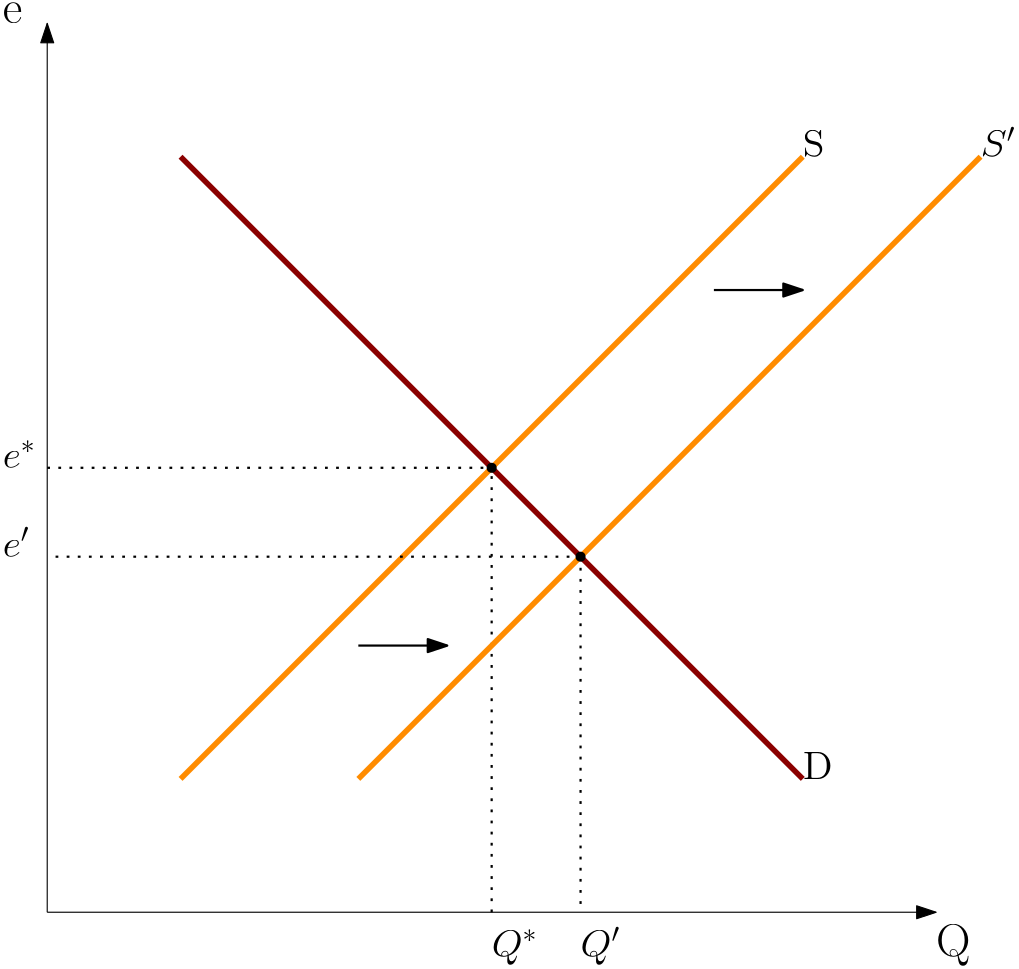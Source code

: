 <?xml version="1.0"?>
<!DOCTYPE ipe SYSTEM "ipe.dtd">
<ipe version="70218" creator="Ipe 7.2.28">
<info created="D:20240420213857" modified="D:20240516145920"/>
<ipestyle name="basic">
<symbol name="arrow/arc(spx)">
<path stroke="sym-stroke" fill="sym-stroke" pen="sym-pen">
0 0 m
-1 0.333 l
-1 -0.333 l
h
</path>
</symbol>
<symbol name="arrow/farc(spx)">
<path stroke="sym-stroke" fill="white" pen="sym-pen">
0 0 m
-1 0.333 l
-1 -0.333 l
h
</path>
</symbol>
<symbol name="arrow/ptarc(spx)">
<path stroke="sym-stroke" fill="sym-stroke" pen="sym-pen">
0 0 m
-1 0.333 l
-0.8 0 l
-1 -0.333 l
h
</path>
</symbol>
<symbol name="arrow/fptarc(spx)">
<path stroke="sym-stroke" fill="white" pen="sym-pen">
0 0 m
-1 0.333 l
-0.8 0 l
-1 -0.333 l
h
</path>
</symbol>
<symbol name="mark/circle(sx)" transformations="translations">
<path fill="sym-stroke">
0.6 0 0 0.6 0 0 e
0.4 0 0 0.4 0 0 e
</path>
</symbol>
<symbol name="mark/disk(sx)" transformations="translations">
<path fill="sym-stroke">
0.6 0 0 0.6 0 0 e
</path>
</symbol>
<symbol name="mark/fdisk(sfx)" transformations="translations">
<group>
<path fill="sym-fill">
0.5 0 0 0.5 0 0 e
</path>
<path fill="sym-stroke" fillrule="eofill">
0.6 0 0 0.6 0 0 e
0.4 0 0 0.4 0 0 e
</path>
</group>
</symbol>
<symbol name="mark/box(sx)" transformations="translations">
<path fill="sym-stroke" fillrule="eofill">
-0.6 -0.6 m
0.6 -0.6 l
0.6 0.6 l
-0.6 0.6 l
h
-0.4 -0.4 m
0.4 -0.4 l
0.4 0.4 l
-0.4 0.4 l
h
</path>
</symbol>
<symbol name="mark/square(sx)" transformations="translations">
<path fill="sym-stroke">
-0.6 -0.6 m
0.6 -0.6 l
0.6 0.6 l
-0.6 0.6 l
h
</path>
</symbol>
<symbol name="mark/fsquare(sfx)" transformations="translations">
<group>
<path fill="sym-fill">
-0.5 -0.5 m
0.5 -0.5 l
0.5 0.5 l
-0.5 0.5 l
h
</path>
<path fill="sym-stroke" fillrule="eofill">
-0.6 -0.6 m
0.6 -0.6 l
0.6 0.6 l
-0.6 0.6 l
h
-0.4 -0.4 m
0.4 -0.4 l
0.4 0.4 l
-0.4 0.4 l
h
</path>
</group>
</symbol>
<symbol name="mark/cross(sx)" transformations="translations">
<group>
<path fill="sym-stroke">
-0.43 -0.57 m
0.57 0.43 l
0.43 0.57 l
-0.57 -0.43 l
h
</path>
<path fill="sym-stroke">
-0.43 0.57 m
0.57 -0.43 l
0.43 -0.57 l
-0.57 0.43 l
h
</path>
</group>
</symbol>
<symbol name="arrow/fnormal(spx)">
<path stroke="sym-stroke" fill="white" pen="sym-pen">
0 0 m
-1 0.333 l
-1 -0.333 l
h
</path>
</symbol>
<symbol name="arrow/pointed(spx)">
<path stroke="sym-stroke" fill="sym-stroke" pen="sym-pen">
0 0 m
-1 0.333 l
-0.8 0 l
-1 -0.333 l
h
</path>
</symbol>
<symbol name="arrow/fpointed(spx)">
<path stroke="sym-stroke" fill="white" pen="sym-pen">
0 0 m
-1 0.333 l
-0.8 0 l
-1 -0.333 l
h
</path>
</symbol>
<symbol name="arrow/linear(spx)">
<path stroke="sym-stroke" pen="sym-pen">
-1 0.333 m
0 0 l
-1 -0.333 l
</path>
</symbol>
<symbol name="arrow/fdouble(spx)">
<path stroke="sym-stroke" fill="white" pen="sym-pen">
0 0 m
-1 0.333 l
-1 -0.333 l
h
-1 0 m
-2 0.333 l
-2 -0.333 l
h
</path>
</symbol>
<symbol name="arrow/double(spx)">
<path stroke="sym-stroke" fill="sym-stroke" pen="sym-pen">
0 0 m
-1 0.333 l
-1 -0.333 l
h
-1 0 m
-2 0.333 l
-2 -0.333 l
h
</path>
</symbol>
<symbol name="arrow/mid-normal(spx)">
<path stroke="sym-stroke" fill="sym-stroke" pen="sym-pen">
0.5 0 m
-0.5 0.333 l
-0.5 -0.333 l
h
</path>
</symbol>
<symbol name="arrow/mid-fnormal(spx)">
<path stroke="sym-stroke" fill="white" pen="sym-pen">
0.5 0 m
-0.5 0.333 l
-0.5 -0.333 l
h
</path>
</symbol>
<symbol name="arrow/mid-pointed(spx)">
<path stroke="sym-stroke" fill="sym-stroke" pen="sym-pen">
0.5 0 m
-0.5 0.333 l
-0.3 0 l
-0.5 -0.333 l
h
</path>
</symbol>
<symbol name="arrow/mid-fpointed(spx)">
<path stroke="sym-stroke" fill="white" pen="sym-pen">
0.5 0 m
-0.5 0.333 l
-0.3 0 l
-0.5 -0.333 l
h
</path>
</symbol>
<symbol name="arrow/mid-double(spx)">
<path stroke="sym-stroke" fill="sym-stroke" pen="sym-pen">
1 0 m
0 0.333 l
0 -0.333 l
h
0 0 m
-1 0.333 l
-1 -0.333 l
h
</path>
</symbol>
<symbol name="arrow/mid-fdouble(spx)">
<path stroke="sym-stroke" fill="white" pen="sym-pen">
1 0 m
0 0.333 l
0 -0.333 l
h
0 0 m
-1 0.333 l
-1 -0.333 l
h
</path>
</symbol>
<anglesize name="22.5 deg" value="22.5"/>
<anglesize name="30 deg" value="30"/>
<anglesize name="45 deg" value="45"/>
<anglesize name="60 deg" value="60"/>
<anglesize name="90 deg" value="90"/>
<arrowsize name="large" value="10"/>
<arrowsize name="small" value="5"/>
<arrowsize name="tiny" value="3"/>
<color name="blue" value="0 0 1"/>
<color name="brown" value="0.647 0.165 0.165"/>
<color name="darkblue" value="0 0 0.545"/>
<color name="darkcyan" value="0 0.545 0.545"/>
<color name="darkgray" value="0.663"/>
<color name="darkgreen" value="0 0.392 0"/>
<color name="darkmagenta" value="0.545 0 0.545"/>
<color name="darkorange" value="1 0.549 0"/>
<color name="darkred" value="0.545 0 0"/>
<color name="gold" value="1 0.843 0"/>
<color name="gray" value="0.745"/>
<color name="green" value="0 1 0"/>
<color name="lightblue" value="0.678 0.847 0.902"/>
<color name="lightcyan" value="0.878 1 1"/>
<color name="lightgray" value="0.827"/>
<color name="lightgreen" value="0.565 0.933 0.565"/>
<color name="lightyellow" value="1 1 0.878"/>
<color name="navy" value="0 0 0.502"/>
<color name="orange" value="1 0.647 0"/>
<color name="pink" value="1 0.753 0.796"/>
<color name="purple" value="0.627 0.125 0.941"/>
<color name="red" value="1 0 0"/>
<color name="seagreen" value="0.18 0.545 0.341"/>
<color name="turquoise" value="0.251 0.878 0.816"/>
<color name="violet" value="0.933 0.51 0.933"/>
<color name="yellow" value="1 1 0"/>
<dashstyle name="dash dot dotted" value="[4 2 1 2 1 2] 0"/>
<dashstyle name="dash dotted" value="[4 2 1 2] 0"/>
<dashstyle name="dashed" value="[4] 0"/>
<dashstyle name="dotted" value="[1 3] 0"/>
<gridsize name="10 pts (~3.5 mm)" value="10"/>
<gridsize name="14 pts (~5 mm)" value="14"/>
<gridsize name="16 pts (~6 mm)" value="16"/>
<gridsize name="20 pts (~7 mm)" value="20"/>
<gridsize name="28 pts (~10 mm)" value="28"/>
<gridsize name="32 pts (~12 mm)" value="32"/>
<gridsize name="4 pts" value="4"/>
<gridsize name="56 pts (~20 mm)" value="56"/>
<gridsize name="8 pts (~3 mm)" value="8"/>
<opacity name="10%" value="0.1"/>
<opacity name="30%" value="0.3"/>
<opacity name="50%" value="0.5"/>
<opacity name="75%" value="0.75"/>
<pen name="fat" value="1.2"/>
<pen name="heavier" value="0.8"/>
<pen name="ultrafat" value="2"/>
<symbolsize name="large" value="5"/>
<symbolsize name="small" value="2"/>
<symbolsize name="tiny" value="1.1"/>
<textsize name="Huge" value="\Huge"/>
<textsize name="LARGE" value="\LARGE"/>
<textsize name="Large" value="\Large"/>
<textsize name="footnote" value="\footnotesize"/>
<textsize name="huge" value="\huge"/>
<textsize name="large" value="\large"/>
<textsize name="script" value="\scriptsize"/>
<textsize name="small" value="\small"/>
<textsize name="tiny" value="\tiny"/>
<textstyle name="center" begin="\begin{center}" end="\end{center}"/>
<textstyle name="item" begin="\begin{itemize}\item{}" end="\end{itemize}"/>
<textstyle name="itemize" begin="\begin{itemize}" end="\end{itemize}"/>
<tiling name="falling" angle="-60" step="4" width="1"/>
<tiling name="rising" angle="30" step="4" width="1"/>
</ipestyle>
<page>
<layer name="alpha"/>
<view layers="alpha" active="alpha"/>
<path layer="alpha" matrix="1 0 0 1 0 -64" stroke="black" arrow="normal/normal">
128 448 m
448 448 l
</path>
<path matrix="1 0 0 1 0 -64" stroke="black" arrow="normal/normal">
128 448 m
128 768 l
</path>
<path stroke="darkred" pen="ultrafat">
176 656 m
400 432 l
</path>
<text matrix="1 0 0 1 0 -16" transformations="translations" pos="400 448" stroke="black" type="label" width="10.728" height="9.803" depth="0" valign="baseline" size="Large">D</text>
<text transformations="translations" pos="112 704" stroke="black" type="label" width="6.996" height="7.411" depth="0" valign="baseline" size="LARGE">e</text>
<text transformations="translations" pos="448 368" stroke="black" type="label" width="12.392" height="11.76" depth="3.35" valign="baseline" size="LARGE">Q</text>
<path stroke="darkorange" pen="ultrafat">
176 432 m
400 656 l
</path>
<text matrix="1 0 0 1 -16 0" transformations="translations" pos="416 656" stroke="black" type="label" width="7.804" height="9.803" depth="0" valign="baseline" size="Large">S</text>
<path stroke="black" dash="dotted" pen="heavier">
128 544 m
288 544 l
</path>
<path stroke="black" dash="dotted" pen="heavier">
288 384 m
288 544 l
</path>
<text transformations="translations" pos="288 368" stroke="black" type="label" width="16.605" height="9.841" depth="2.79" valign="baseline" size="Large">$Q^\ast$</text>
<text transformations="translations" pos="112 544" stroke="black" type="label" width="11.99" height="9.842" depth="0" valign="baseline" size="Large">$e^\ast$</text>
<use name="mark/disk(sx)" pos="288 544" size="normal" stroke="black"/>
<path matrix="1 0 0 1 64 0" stroke="darkorange" pen="ultrafat">
176 432 m
400 656 l
</path>
<text transformations="translations" pos="464 656" stroke="black" type="label" width="12.712" height="10.741" depth="0" valign="baseline" size="Large">$S&apos;$</text>
<path stroke="black" pen="heavier" arrow="normal/normal">
368 608 m
400 608 l
</path>
<path stroke="black" pen="heavier" arrow="normal/normal">
240 480 m
272 480 l
</path>
<path stroke="black" dash="dotted" pen="heavier">
320 512 m
128 512
128 512 c
</path>
<path stroke="black" dash="dotted" pen="heavier">
320 512 m
320 384 l
</path>
<text transformations="translations" pos="112 512" stroke="black" type="label" width="9.748" height="10.741" depth="0" valign="baseline" size="Large">$e&apos;$</text>
<text transformations="translations" pos="320 368" stroke="black" type="label" width="14.363" height="10.74" depth="2.79" valign="baseline" size="Large">$Q&apos;$</text>
<use name="mark/disk(sx)" pos="320 512" size="normal" stroke="black"/>
</page>
<page>
<layer name="alpha"/>
<view layers="alpha" active="alpha"/>
</page>
<page>
<layer name="alpha"/>
<view layers="alpha" active="alpha"/>
<path layer="alpha" stroke="black" arrow="normal/normal">
128 448 m
448 448 l
</path>
<path stroke="black" arrow="normal/normal">
128 448 m
128 768 l
</path>
<path stroke="gold" pen="ultrafat">
128 608 m
448 608 l
</path>
<path matrix="1 0 0 1 16 0" stroke="brown" pen="fat">
272 752 m
272 448 l
</path>
<text transformations="translations" pos="272 768" stroke="brown" type="label" width="31.208" height="8.169" depth="0" valign="baseline" size="large">LRAS</text>
<text transformations="translations" pos="464 608" stroke="gold" type="label" width="30.397" height="8.169" depth="0" valign="baseline" size="large">SRAS</text>
<text matrix="1 0 0 1 -16 -16" transformations="translations" pos="464 448" stroke="black" type="label" width="8.775" height="8.169" depth="0" valign="baseline" size="large">Y</text>
<text matrix="1 0 0 1 -16 -16" transformations="translations" pos="128 784" stroke="black" type="label" width="7.069" height="5.147" depth="0" valign="baseline" size="large" style="math">\pi</text>
<text matrix="1 0 0 1 16 0" transformations="translations" pos="272 432" stroke="black" type="label" width="8.775" height="8.169" depth="0" valign="baseline" size="large">Y</text>
<use matrix="1 0 0 1 16 0" name="mark/disk(sx)" pos="272 608" size="normal" stroke="black"/>
<use matrix="1 0 0 1 16 0" name="mark/disk(sx)" pos="272 448" size="normal" stroke="black"/>
<path stroke="darkcyan" pen="heavier">
176 720 m
384 512 l
</path>
<text matrix="1 0 0 1 -16 32" transformations="translations" pos="400 480" stroke="darkcyan" type="label" width="17.715" height="8.169" depth="0" valign="baseline" size="large">AD</text>
<text transformations="translations" pos="112 608" stroke="black" type="label" width="13.448" height="6.179" depth="2.15" valign="baseline" size="Large" style="math">\pi_0</text>
</page>
</ipe>
